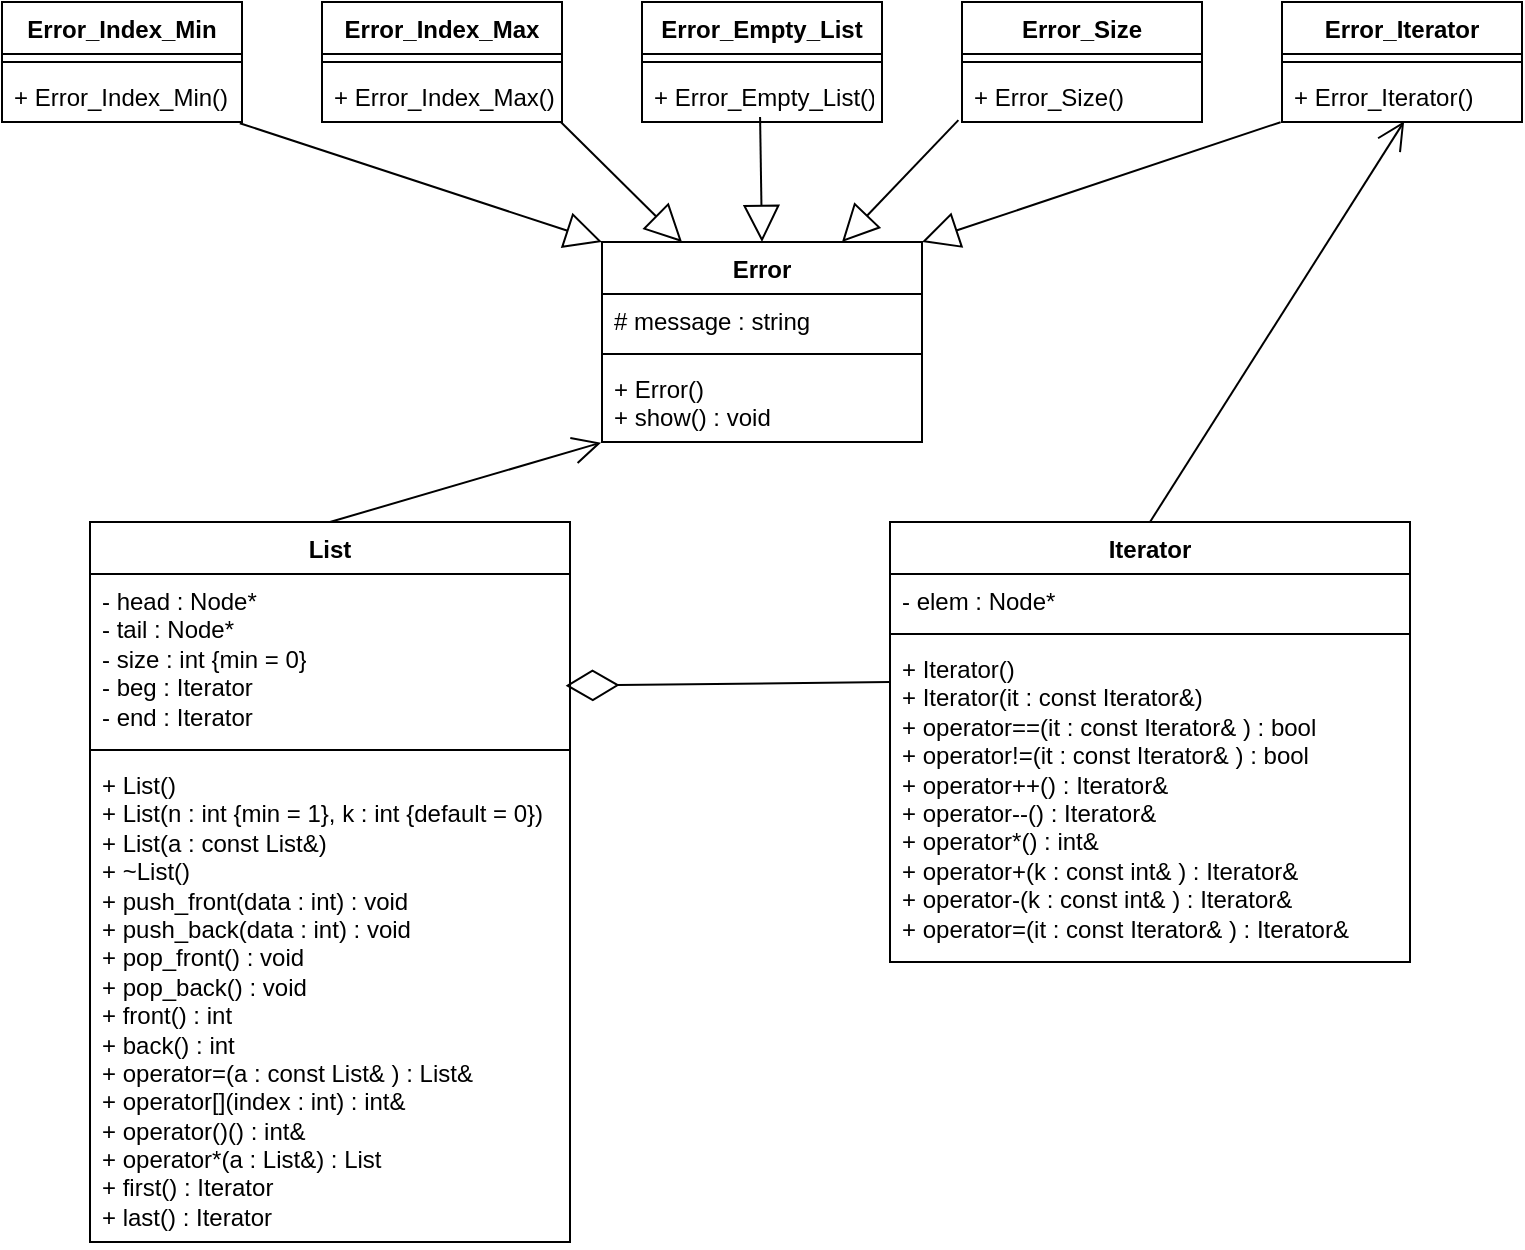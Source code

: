 <mxfile version="25.0.2">
  <diagram name="Страница — 1" id="dSZCCgW8zkwgxmxaP_kM">
    <mxGraphModel dx="1358" dy="755" grid="1" gridSize="10" guides="1" tooltips="1" connect="1" arrows="1" fold="1" page="1" pageScale="1" pageWidth="827" pageHeight="1169" math="0" shadow="0">
      <root>
        <mxCell id="0" />
        <mxCell id="1" parent="0" />
        <mxCell id="auWL-O40ZifiZ3hDGWOw-1" value="List" style="swimlane;fontStyle=1;align=center;verticalAlign=top;childLayout=stackLayout;horizontal=1;startSize=26;horizontalStack=0;resizeParent=1;resizeParentMax=0;resizeLast=0;collapsible=1;marginBottom=0;whiteSpace=wrap;html=1;" parent="1" vertex="1">
          <mxGeometry x="84" y="680" width="240" height="360" as="geometry" />
        </mxCell>
        <mxCell id="auWL-O40ZifiZ3hDGWOw-2" value="&lt;div&gt;- head :&amp;nbsp;&lt;span style=&quot;background-color: initial;&quot;&gt;Node*&lt;/span&gt;&lt;span style=&quot;background-color: initial;&quot;&gt;&amp;nbsp;&lt;/span&gt;&lt;/div&gt;&lt;div&gt;- tail :&amp;nbsp;&lt;span style=&quot;background-color: initial;&quot;&gt;Node*&amp;nbsp;&lt;/span&gt;&lt;/div&gt;&lt;div&gt;- size :&amp;nbsp;&lt;span style=&quot;background-color: initial;&quot;&gt;int&lt;/span&gt;&lt;span style=&quot;background-color: initial;&quot;&gt;&amp;nbsp;&lt;/span&gt;&lt;span style=&quot;background-color: initial;&quot;&gt;{min = 0}&lt;/span&gt;&lt;/div&gt;&lt;div&gt;- beg :&amp;nbsp;&lt;span style=&quot;background-color: initial;&quot;&gt;Iterator&lt;/span&gt;&lt;span style=&quot;background-color: initial;&quot;&gt;&amp;nbsp;&lt;/span&gt;&lt;/div&gt;&lt;div&gt;- end :&amp;nbsp;&lt;span style=&quot;background-color: initial;&quot;&gt;Iterator&lt;/span&gt;&lt;span style=&quot;background-color: initial;&quot;&gt;&amp;nbsp;&lt;/span&gt;&lt;/div&gt;" style="text;strokeColor=none;fillColor=none;align=left;verticalAlign=top;spacingLeft=4;spacingRight=4;overflow=hidden;rotatable=0;points=[[0,0.5],[1,0.5]];portConstraint=eastwest;whiteSpace=wrap;html=1;" parent="auWL-O40ZifiZ3hDGWOw-1" vertex="1">
          <mxGeometry y="26" width="240" height="84" as="geometry" />
        </mxCell>
        <mxCell id="auWL-O40ZifiZ3hDGWOw-3" value="" style="line;strokeWidth=1;fillColor=none;align=left;verticalAlign=middle;spacingTop=-1;spacingLeft=3;spacingRight=3;rotatable=0;labelPosition=right;points=[];portConstraint=eastwest;strokeColor=inherit;" parent="auWL-O40ZifiZ3hDGWOw-1" vertex="1">
          <mxGeometry y="110" width="240" height="8" as="geometry" />
        </mxCell>
        <mxCell id="auWL-O40ZifiZ3hDGWOw-4" value="&lt;div&gt;+ List()&lt;/div&gt;&lt;div&gt;+ List(n :&amp;nbsp;&lt;span style=&quot;background-color: initial;&quot;&gt;int&lt;/span&gt;&lt;span style=&quot;background-color: initial;&quot;&gt;&amp;nbsp;{min = 1}&lt;/span&gt;&lt;span style=&quot;background-color: initial;&quot;&gt;, k :&amp;nbsp;&lt;/span&gt;&lt;span style=&quot;background-color: initial;&quot;&gt;int&lt;/span&gt;&lt;span style=&quot;background-color: initial;&quot;&gt;&amp;nbsp;{default = 0}&lt;/span&gt;&lt;span style=&quot;background-color: initial;&quot;&gt;)&lt;/span&gt;&lt;/div&gt;&lt;div&gt;+ List(a :&amp;nbsp;&lt;span style=&quot;background-color: initial;&quot;&gt;const List&amp;amp;&lt;/span&gt;&lt;span style=&quot;background-color: initial;&quot;&gt;)&lt;/span&gt;&lt;/div&gt;&lt;div&gt;+ ~List()&lt;/div&gt;&lt;div&gt;+ push_front(data :&amp;nbsp;&lt;span style=&quot;background-color: initial;&quot;&gt;int&lt;/span&gt;&lt;span style=&quot;background-color: initial;&quot;&gt;) :&amp;nbsp;&lt;/span&gt;&lt;span style=&quot;background-color: initial;&quot;&gt;void&lt;/span&gt;&lt;span style=&quot;background-color: initial;&quot;&gt;&amp;nbsp;&lt;/span&gt;&lt;/div&gt;&lt;div&gt;+ push_back(data :&amp;nbsp;&lt;span style=&quot;background-color: initial;&quot;&gt;int&lt;/span&gt;&lt;span style=&quot;background-color: initial;&quot;&gt;) :&amp;nbsp;&lt;/span&gt;&lt;span style=&quot;background-color: initial;&quot;&gt;void&lt;/span&gt;&lt;span style=&quot;background-color: initial;&quot;&gt;&amp;nbsp;&lt;/span&gt;&lt;/div&gt;&lt;div&gt;+ pop_front() :&amp;nbsp;&lt;span style=&quot;background-color: initial;&quot;&gt;void&lt;/span&gt;&lt;span style=&quot;background-color: initial;&quot;&gt;&amp;nbsp;&lt;/span&gt;&lt;/div&gt;&lt;div&gt;+ pop_back() :&amp;nbsp;&lt;span style=&quot;background-color: initial;&quot;&gt;void&lt;/span&gt;&lt;span style=&quot;background-color: initial;&quot;&gt;&amp;nbsp;&lt;/span&gt;&lt;/div&gt;&lt;div&gt;+ front() :&amp;nbsp;&lt;span style=&quot;background-color: initial;&quot;&gt;int&lt;/span&gt;&lt;/div&gt;&lt;div&gt;+ back() :&amp;nbsp;&lt;span style=&quot;background-color: initial;&quot;&gt;int&lt;/span&gt;&lt;span style=&quot;background-color: initial;&quot;&gt;&amp;nbsp;&lt;/span&gt;&lt;/div&gt;&lt;div&gt;+ operator=(a :&amp;nbsp;&lt;span style=&quot;background-color: initial;&quot;&gt;const List&amp;amp;&lt;/span&gt;&lt;span style=&quot;background-color: initial;&quot;&gt;&amp;nbsp;&lt;/span&gt;&lt;span style=&quot;background-color: initial;&quot;&gt;) :&amp;nbsp;&lt;/span&gt;&lt;span style=&quot;background-color: initial;&quot;&gt;List&amp;amp;&lt;/span&gt;&lt;span style=&quot;background-color: initial;&quot;&gt;&amp;nbsp;&lt;/span&gt;&lt;/div&gt;&lt;div&gt;+ operator[](index :&amp;nbsp;&lt;span style=&quot;background-color: initial;&quot;&gt;int&lt;/span&gt;&lt;span style=&quot;background-color: initial;&quot;&gt;) :&amp;nbsp;&lt;/span&gt;&lt;span style=&quot;background-color: initial;&quot;&gt;int&amp;amp;&lt;/span&gt;&lt;span style=&quot;background-color: initial;&quot;&gt;&amp;nbsp;&lt;/span&gt;&lt;/div&gt;&lt;div&gt;+ operator()() :&amp;nbsp;&lt;span style=&quot;background-color: initial;&quot;&gt;int&amp;amp;&lt;/span&gt;&lt;span style=&quot;background-color: initial;&quot;&gt;&amp;nbsp;&lt;/span&gt;&lt;/div&gt;&lt;div&gt;+ operator*(a :&amp;nbsp;&lt;span style=&quot;background-color: initial;&quot;&gt;List&amp;amp;&lt;/span&gt;&lt;span style=&quot;background-color: initial;&quot;&gt;) :&amp;nbsp;&lt;/span&gt;&lt;span style=&quot;background-color: initial;&quot;&gt;List&lt;/span&gt;&lt;span style=&quot;background-color: initial;&quot;&gt;&amp;nbsp;&lt;/span&gt;&lt;/div&gt;&lt;div&gt;+ first() :&amp;nbsp;&lt;span style=&quot;background-color: initial;&quot;&gt;Iterator&lt;/span&gt;&lt;span style=&quot;background-color: initial;&quot;&gt;&amp;nbsp;&lt;/span&gt;&lt;/div&gt;&lt;div&gt;+ last() :&amp;nbsp;&lt;span style=&quot;background-color: initial;&quot;&gt;Iterator&lt;/span&gt;&lt;span style=&quot;background-color: initial;&quot;&gt;&amp;nbsp;&lt;/span&gt;&lt;/div&gt;" style="text;strokeColor=none;fillColor=none;align=left;verticalAlign=top;spacingLeft=4;spacingRight=4;overflow=hidden;rotatable=0;points=[[0,0.5],[1,0.5]];portConstraint=eastwest;whiteSpace=wrap;html=1;" parent="auWL-O40ZifiZ3hDGWOw-1" vertex="1">
          <mxGeometry y="118" width="240" height="242" as="geometry" />
        </mxCell>
        <mxCell id="auWL-O40ZifiZ3hDGWOw-5" value="Iterator" style="swimlane;fontStyle=1;align=center;verticalAlign=top;childLayout=stackLayout;horizontal=1;startSize=26;horizontalStack=0;resizeParent=1;resizeParentMax=0;resizeLast=0;collapsible=1;marginBottom=0;whiteSpace=wrap;html=1;" parent="1" vertex="1">
          <mxGeometry x="484" y="680" width="260" height="220" as="geometry" />
        </mxCell>
        <mxCell id="auWL-O40ZifiZ3hDGWOw-6" value="- elem : Node*" style="text;strokeColor=none;fillColor=none;align=left;verticalAlign=top;spacingLeft=4;spacingRight=4;overflow=hidden;rotatable=0;points=[[0,0.5],[1,0.5]];portConstraint=eastwest;whiteSpace=wrap;html=1;" parent="auWL-O40ZifiZ3hDGWOw-5" vertex="1">
          <mxGeometry y="26" width="260" height="26" as="geometry" />
        </mxCell>
        <mxCell id="auWL-O40ZifiZ3hDGWOw-7" value="" style="line;strokeWidth=1;fillColor=none;align=left;verticalAlign=middle;spacingTop=-1;spacingLeft=3;spacingRight=3;rotatable=0;labelPosition=right;points=[];portConstraint=eastwest;strokeColor=inherit;" parent="auWL-O40ZifiZ3hDGWOw-5" vertex="1">
          <mxGeometry y="52" width="260" height="8" as="geometry" />
        </mxCell>
        <mxCell id="auWL-O40ZifiZ3hDGWOw-8" value="+&amp;nbsp;Iterator()&lt;div&gt;+&amp;nbsp;Iterator(it :&amp;nbsp;&lt;span style=&quot;background-color: initial;&quot;&gt;const Iterator&amp;amp;&lt;/span&gt;&lt;span style=&quot;background-color: initial;&quot;&gt;)&lt;/span&gt;&lt;/div&gt;&lt;div&gt;&lt;span style=&quot;background-color: initial;&quot;&gt;+ operator==(it :&amp;nbsp;&lt;/span&gt;&lt;span style=&quot;background-color: initial;&quot;&gt;const Iterator&amp;amp;&lt;/span&gt;&lt;span style=&quot;background-color: initial;&quot;&gt;&amp;nbsp;&lt;/span&gt;&lt;span style=&quot;background-color: initial;&quot;&gt;) :&amp;nbsp;&lt;/span&gt;&lt;span style=&quot;background-color: initial;&quot;&gt;bool&lt;/span&gt;&lt;/div&gt;&lt;div&gt;&lt;span style=&quot;background-color: initial;&quot;&gt;+&amp;nbsp;&lt;/span&gt;&lt;span style=&quot;background-color: initial;&quot;&gt;operator!=(it :&amp;nbsp;&lt;/span&gt;&lt;span style=&quot;background-color: initial;&quot;&gt;const Iterator&amp;amp;&lt;/span&gt;&lt;span style=&quot;background-color: initial;&quot;&gt;&amp;nbsp;&lt;/span&gt;&lt;span style=&quot;background-color: initial;&quot;&gt;) :&amp;nbsp;&lt;/span&gt;&lt;span style=&quot;background-color: initial;&quot;&gt;bool&lt;/span&gt;&lt;/div&gt;&lt;div&gt;&lt;span style=&quot;background-color: initial;&quot;&gt;+ operator++()&lt;/span&gt;&lt;span style=&quot;background-color: initial;&quot;&gt;&amp;nbsp;:&amp;nbsp;&lt;/span&gt;&lt;span style=&quot;background-color: initial;&quot;&gt;Iterator&amp;amp;&lt;/span&gt;&lt;span style=&quot;background-color: initial;&quot;&gt;&amp;nbsp;&lt;/span&gt;&lt;/div&gt;&lt;div&gt;&lt;span style=&quot;background-color: initial;&quot;&gt;+&amp;nbsp;&lt;/span&gt;&lt;span style=&quot;background-color: initial;&quot;&gt;operator--()&lt;/span&gt;&lt;span style=&quot;background-color: initial;&quot;&gt;&amp;nbsp;:&amp;nbsp;&lt;/span&gt;&lt;span style=&quot;background-color: initial;&quot;&gt;Iterator&amp;amp;&lt;/span&gt;&lt;span style=&quot;background-color: initial;&quot;&gt;&amp;nbsp;&lt;/span&gt;&lt;/div&gt;&lt;div&gt;&lt;span style=&quot;background-color: initial;&quot;&gt;+&amp;nbsp;&lt;/span&gt;&lt;span style=&quot;background-color: initial;&quot;&gt;operator*() :&amp;nbsp;&lt;/span&gt;&lt;span style=&quot;background-color: initial;&quot;&gt;int&amp;amp;&lt;/span&gt;&lt;/div&gt;&lt;div&gt;&lt;span style=&quot;background-color: initial;&quot;&gt;+ operator+(k :&amp;nbsp;&lt;/span&gt;&lt;span style=&quot;background-color: initial;&quot;&gt;const int&amp;amp;&lt;/span&gt;&lt;span style=&quot;background-color: initial;&quot;&gt;&amp;nbsp;&lt;/span&gt;&lt;span style=&quot;background-color: initial;&quot;&gt;) :&amp;nbsp;&lt;/span&gt;&lt;span style=&quot;background-color: initial;&quot;&gt;Iterator&amp;amp;&lt;/span&gt;&lt;/div&gt;&lt;div&gt;&lt;span style=&quot;background-color: initial;&quot;&gt;+ operator-(k :&amp;nbsp;&lt;/span&gt;&lt;span style=&quot;background-color: initial;&quot;&gt;const int&amp;amp;&lt;/span&gt;&lt;span style=&quot;background-color: initial;&quot;&gt;&amp;nbsp;&lt;/span&gt;&lt;span style=&quot;background-color: initial;&quot;&gt;)&lt;/span&gt;&lt;span style=&quot;background-color: initial;&quot;&gt;&amp;nbsp;:&amp;nbsp;&lt;/span&gt;&lt;span style=&quot;background-color: initial;&quot;&gt;Iterator&amp;amp;&lt;/span&gt;&lt;/div&gt;&lt;div&gt;&lt;span style=&quot;background-color: initial;&quot;&gt;+&amp;nbsp;&lt;/span&gt;&lt;span style=&quot;background-color: initial;&quot;&gt;operator=(it :&amp;nbsp;&lt;/span&gt;&lt;span style=&quot;background-color: initial;&quot;&gt;const Iterator&amp;amp;&lt;/span&gt;&lt;span style=&quot;background-color: initial;&quot;&gt;&amp;nbsp;&lt;/span&gt;&lt;span style=&quot;background-color: initial;&quot;&gt;) :&amp;nbsp;&lt;/span&gt;&lt;span style=&quot;background-color: initial;&quot;&gt;Iterator&amp;amp;&lt;/span&gt;&lt;span style=&quot;background-color: initial;&quot;&gt;&amp;nbsp;&lt;/span&gt;&lt;span style=&quot;background-color: initial;&quot;&gt;&amp;nbsp;&lt;/span&gt;&lt;/div&gt;" style="text;strokeColor=none;fillColor=none;align=left;verticalAlign=top;spacingLeft=4;spacingRight=4;overflow=hidden;rotatable=0;points=[[0,0.5],[1,0.5]];portConstraint=eastwest;whiteSpace=wrap;html=1;" parent="auWL-O40ZifiZ3hDGWOw-5" vertex="1">
          <mxGeometry y="60" width="260" height="160" as="geometry" />
        </mxCell>
        <mxCell id="auWL-O40ZifiZ3hDGWOw-9" value="" style="endArrow=diamondThin;endFill=0;endSize=24;html=1;rounded=0;entryX=0.991;entryY=0.665;entryDx=0;entryDy=0;entryPerimeter=0;" parent="1" target="auWL-O40ZifiZ3hDGWOw-2" edge="1">
          <mxGeometry width="160" relative="1" as="geometry">
            <mxPoint x="484" y="760" as="sourcePoint" />
            <mxPoint x="324" y="758" as="targetPoint" />
          </mxGeometry>
        </mxCell>
        <mxCell id="auWL-O40ZifiZ3hDGWOw-10" value="Error" style="swimlane;fontStyle=1;align=center;verticalAlign=top;childLayout=stackLayout;horizontal=1;startSize=26;horizontalStack=0;resizeParent=1;resizeParentMax=0;resizeLast=0;collapsible=1;marginBottom=0;whiteSpace=wrap;html=1;" parent="1" vertex="1">
          <mxGeometry x="340" y="540" width="160" height="100" as="geometry" />
        </mxCell>
        <mxCell id="auWL-O40ZifiZ3hDGWOw-11" value="# message : string" style="text;strokeColor=none;fillColor=none;align=left;verticalAlign=top;spacingLeft=4;spacingRight=4;overflow=hidden;rotatable=0;points=[[0,0.5],[1,0.5]];portConstraint=eastwest;whiteSpace=wrap;html=1;" parent="auWL-O40ZifiZ3hDGWOw-10" vertex="1">
          <mxGeometry y="26" width="160" height="26" as="geometry" />
        </mxCell>
        <mxCell id="auWL-O40ZifiZ3hDGWOw-12" value="" style="line;strokeWidth=1;fillColor=none;align=left;verticalAlign=middle;spacingTop=-1;spacingLeft=3;spacingRight=3;rotatable=0;labelPosition=right;points=[];portConstraint=eastwest;strokeColor=inherit;" parent="auWL-O40ZifiZ3hDGWOw-10" vertex="1">
          <mxGeometry y="52" width="160" height="8" as="geometry" />
        </mxCell>
        <mxCell id="auWL-O40ZifiZ3hDGWOw-13" value="+ Error()&lt;div&gt;+ show() :&amp;nbsp;&lt;span style=&quot;background-color: initial;&quot;&gt;void&lt;/span&gt;&lt;br&gt;&lt;/div&gt;" style="text;strokeColor=none;fillColor=none;align=left;verticalAlign=top;spacingLeft=4;spacingRight=4;overflow=hidden;rotatable=0;points=[[0,0.5],[1,0.5]];portConstraint=eastwest;whiteSpace=wrap;html=1;" parent="auWL-O40ZifiZ3hDGWOw-10" vertex="1">
          <mxGeometry y="60" width="160" height="40" as="geometry" />
        </mxCell>
        <mxCell id="auWL-O40ZifiZ3hDGWOw-14" value="Error_Index_Min" style="swimlane;fontStyle=1;align=center;verticalAlign=top;childLayout=stackLayout;horizontal=1;startSize=26;horizontalStack=0;resizeParent=1;resizeParentMax=0;resizeLast=0;collapsible=1;marginBottom=0;whiteSpace=wrap;html=1;" parent="1" vertex="1">
          <mxGeometry x="40" y="420" width="120" height="60" as="geometry" />
        </mxCell>
        <mxCell id="auWL-O40ZifiZ3hDGWOw-16" value="" style="line;strokeWidth=1;fillColor=none;align=left;verticalAlign=middle;spacingTop=-1;spacingLeft=3;spacingRight=3;rotatable=0;labelPosition=right;points=[];portConstraint=eastwest;strokeColor=inherit;" parent="auWL-O40ZifiZ3hDGWOw-14" vertex="1">
          <mxGeometry y="26" width="120" height="8" as="geometry" />
        </mxCell>
        <mxCell id="auWL-O40ZifiZ3hDGWOw-17" value="+&amp;nbsp;Error_Index_Min()" style="text;strokeColor=none;fillColor=none;align=left;verticalAlign=top;spacingLeft=4;spacingRight=4;overflow=hidden;rotatable=0;points=[[0,0.5],[1,0.5]];portConstraint=eastwest;whiteSpace=wrap;html=1;" parent="auWL-O40ZifiZ3hDGWOw-14" vertex="1">
          <mxGeometry y="34" width="120" height="26" as="geometry" />
        </mxCell>
        <mxCell id="auWL-O40ZifiZ3hDGWOw-18" value="Error_Index_Max" style="swimlane;fontStyle=1;align=center;verticalAlign=top;childLayout=stackLayout;horizontal=1;startSize=26;horizontalStack=0;resizeParent=1;resizeParentMax=0;resizeLast=0;collapsible=1;marginBottom=0;whiteSpace=wrap;html=1;" parent="1" vertex="1">
          <mxGeometry x="200" y="420" width="120" height="60" as="geometry" />
        </mxCell>
        <mxCell id="auWL-O40ZifiZ3hDGWOw-19" value="" style="line;strokeWidth=1;fillColor=none;align=left;verticalAlign=middle;spacingTop=-1;spacingLeft=3;spacingRight=3;rotatable=0;labelPosition=right;points=[];portConstraint=eastwest;strokeColor=inherit;" parent="auWL-O40ZifiZ3hDGWOw-18" vertex="1">
          <mxGeometry y="26" width="120" height="8" as="geometry" />
        </mxCell>
        <mxCell id="auWL-O40ZifiZ3hDGWOw-20" value="+&amp;nbsp;Error_Index_Max()" style="text;strokeColor=none;fillColor=none;align=left;verticalAlign=top;spacingLeft=4;spacingRight=4;overflow=hidden;rotatable=0;points=[[0,0.5],[1,0.5]];portConstraint=eastwest;whiteSpace=wrap;html=1;" parent="auWL-O40ZifiZ3hDGWOw-18" vertex="1">
          <mxGeometry y="34" width="120" height="26" as="geometry" />
        </mxCell>
        <mxCell id="auWL-O40ZifiZ3hDGWOw-21" value="Error_Empty_List" style="swimlane;fontStyle=1;align=center;verticalAlign=top;childLayout=stackLayout;horizontal=1;startSize=26;horizontalStack=0;resizeParent=1;resizeParentMax=0;resizeLast=0;collapsible=1;marginBottom=0;whiteSpace=wrap;html=1;" parent="1" vertex="1">
          <mxGeometry x="360" y="420" width="120" height="60" as="geometry" />
        </mxCell>
        <mxCell id="auWL-O40ZifiZ3hDGWOw-22" value="" style="line;strokeWidth=1;fillColor=none;align=left;verticalAlign=middle;spacingTop=-1;spacingLeft=3;spacingRight=3;rotatable=0;labelPosition=right;points=[];portConstraint=eastwest;strokeColor=inherit;" parent="auWL-O40ZifiZ3hDGWOw-21" vertex="1">
          <mxGeometry y="26" width="120" height="8" as="geometry" />
        </mxCell>
        <mxCell id="auWL-O40ZifiZ3hDGWOw-23" value="+&amp;nbsp;Error_Empty_List()" style="text;strokeColor=none;fillColor=none;align=left;verticalAlign=top;spacingLeft=4;spacingRight=4;overflow=hidden;rotatable=0;points=[[0,0.5],[1,0.5]];portConstraint=eastwest;whiteSpace=wrap;html=1;" parent="auWL-O40ZifiZ3hDGWOw-21" vertex="1">
          <mxGeometry y="34" width="120" height="26" as="geometry" />
        </mxCell>
        <mxCell id="auWL-O40ZifiZ3hDGWOw-24" value="Error_Size" style="swimlane;fontStyle=1;align=center;verticalAlign=top;childLayout=stackLayout;horizontal=1;startSize=26;horizontalStack=0;resizeParent=1;resizeParentMax=0;resizeLast=0;collapsible=1;marginBottom=0;whiteSpace=wrap;html=1;" parent="1" vertex="1">
          <mxGeometry x="520" y="420" width="120" height="60" as="geometry" />
        </mxCell>
        <mxCell id="auWL-O40ZifiZ3hDGWOw-25" value="" style="line;strokeWidth=1;fillColor=none;align=left;verticalAlign=middle;spacingTop=-1;spacingLeft=3;spacingRight=3;rotatable=0;labelPosition=right;points=[];portConstraint=eastwest;strokeColor=inherit;" parent="auWL-O40ZifiZ3hDGWOw-24" vertex="1">
          <mxGeometry y="26" width="120" height="8" as="geometry" />
        </mxCell>
        <mxCell id="auWL-O40ZifiZ3hDGWOw-26" value="+&amp;nbsp;Error_Size()" style="text;strokeColor=none;fillColor=none;align=left;verticalAlign=top;spacingLeft=4;spacingRight=4;overflow=hidden;rotatable=0;points=[[0,0.5],[1,0.5]];portConstraint=eastwest;whiteSpace=wrap;html=1;" parent="auWL-O40ZifiZ3hDGWOw-24" vertex="1">
          <mxGeometry y="34" width="120" height="26" as="geometry" />
        </mxCell>
        <mxCell id="auWL-O40ZifiZ3hDGWOw-27" value="Error_Iterator" style="swimlane;fontStyle=1;align=center;verticalAlign=top;childLayout=stackLayout;horizontal=1;startSize=26;horizontalStack=0;resizeParent=1;resizeParentMax=0;resizeLast=0;collapsible=1;marginBottom=0;whiteSpace=wrap;html=1;" parent="1" vertex="1">
          <mxGeometry x="680" y="420" width="120" height="60" as="geometry" />
        </mxCell>
        <mxCell id="auWL-O40ZifiZ3hDGWOw-28" value="" style="line;strokeWidth=1;fillColor=none;align=left;verticalAlign=middle;spacingTop=-1;spacingLeft=3;spacingRight=3;rotatable=0;labelPosition=right;points=[];portConstraint=eastwest;strokeColor=inherit;" parent="auWL-O40ZifiZ3hDGWOw-27" vertex="1">
          <mxGeometry y="26" width="120" height="8" as="geometry" />
        </mxCell>
        <mxCell id="auWL-O40ZifiZ3hDGWOw-29" value="+&amp;nbsp;Error_Iterator()" style="text;strokeColor=none;fillColor=none;align=left;verticalAlign=top;spacingLeft=4;spacingRight=4;overflow=hidden;rotatable=0;points=[[0,0.5],[1,0.5]];portConstraint=eastwest;whiteSpace=wrap;html=1;" parent="auWL-O40ZifiZ3hDGWOw-27" vertex="1">
          <mxGeometry y="34" width="120" height="26" as="geometry" />
        </mxCell>
        <mxCell id="auWL-O40ZifiZ3hDGWOw-30" value="" style="endArrow=block;endSize=16;endFill=0;html=1;rounded=0;exitX=0.991;exitY=1.024;exitDx=0;exitDy=0;exitPerimeter=0;entryX=0;entryY=0;entryDx=0;entryDy=0;" parent="1" source="auWL-O40ZifiZ3hDGWOw-17" target="auWL-O40ZifiZ3hDGWOw-10" edge="1">
          <mxGeometry width="160" relative="1" as="geometry">
            <mxPoint x="60" y="540" as="sourcePoint" />
            <mxPoint x="220" y="540" as="targetPoint" />
          </mxGeometry>
        </mxCell>
        <mxCell id="auWL-O40ZifiZ3hDGWOw-31" value="" style="endArrow=block;endSize=16;endFill=0;html=1;rounded=0;exitX=0.996;exitY=1.004;exitDx=0;exitDy=0;exitPerimeter=0;entryX=0.25;entryY=0;entryDx=0;entryDy=0;" parent="1" source="auWL-O40ZifiZ3hDGWOw-20" target="auWL-O40ZifiZ3hDGWOw-10" edge="1">
          <mxGeometry width="160" relative="1" as="geometry">
            <mxPoint x="169" y="491" as="sourcePoint" />
            <mxPoint x="330" y="530" as="targetPoint" />
          </mxGeometry>
        </mxCell>
        <mxCell id="auWL-O40ZifiZ3hDGWOw-32" value="" style="endArrow=block;endSize=16;endFill=0;html=1;rounded=0;entryX=0.5;entryY=0;entryDx=0;entryDy=0;exitX=0.492;exitY=0.904;exitDx=0;exitDy=0;exitPerimeter=0;" parent="1" source="auWL-O40ZifiZ3hDGWOw-23" target="auWL-O40ZifiZ3hDGWOw-10" edge="1">
          <mxGeometry width="160" relative="1" as="geometry">
            <mxPoint x="400" y="480" as="sourcePoint" />
            <mxPoint x="440" y="520" as="targetPoint" />
          </mxGeometry>
        </mxCell>
        <mxCell id="auWL-O40ZifiZ3hDGWOw-33" value="" style="endArrow=block;endSize=16;endFill=0;html=1;rounded=0;entryX=0.75;entryY=0;entryDx=0;entryDy=0;exitX=-0.015;exitY=0.964;exitDx=0;exitDy=0;exitPerimeter=0;" parent="1" source="auWL-O40ZifiZ3hDGWOw-26" target="auWL-O40ZifiZ3hDGWOw-10" edge="1">
          <mxGeometry width="160" relative="1" as="geometry">
            <mxPoint x="500" y="490" as="sourcePoint" />
            <mxPoint x="501" y="530" as="targetPoint" />
          </mxGeometry>
        </mxCell>
        <mxCell id="auWL-O40ZifiZ3hDGWOw-34" value="" style="endArrow=block;endSize=16;endFill=0;html=1;rounded=0;entryX=1;entryY=0;entryDx=0;entryDy=0;exitX=-0.006;exitY=1.004;exitDx=0;exitDy=0;exitPerimeter=0;" parent="1" source="auWL-O40ZifiZ3hDGWOw-29" target="auWL-O40ZifiZ3hDGWOw-10" edge="1">
          <mxGeometry width="160" relative="1" as="geometry">
            <mxPoint x="640" y="500" as="sourcePoint" />
            <mxPoint x="562" y="541" as="targetPoint" />
          </mxGeometry>
        </mxCell>
        <mxCell id="auWL-O40ZifiZ3hDGWOw-35" value="" style="endArrow=open;endFill=1;endSize=12;html=1;rounded=0;exitX=0.5;exitY=0;exitDx=0;exitDy=0;entryX=-0.003;entryY=1.008;entryDx=0;entryDy=0;entryPerimeter=0;" parent="1" source="auWL-O40ZifiZ3hDGWOw-1" target="auWL-O40ZifiZ3hDGWOw-13" edge="1">
          <mxGeometry width="160" relative="1" as="geometry">
            <mxPoint x="190" y="640" as="sourcePoint" />
            <mxPoint x="350" y="640" as="targetPoint" />
          </mxGeometry>
        </mxCell>
        <mxCell id="auWL-O40ZifiZ3hDGWOw-36" value="" style="endArrow=open;endFill=1;endSize=12;html=1;rounded=0;exitX=0.5;exitY=0;exitDx=0;exitDy=0;entryX=0.509;entryY=0.988;entryDx=0;entryDy=0;entryPerimeter=0;" parent="1" source="auWL-O40ZifiZ3hDGWOw-5" target="auWL-O40ZifiZ3hDGWOw-29" edge="1">
          <mxGeometry width="160" relative="1" as="geometry">
            <mxPoint x="595" y="680" as="sourcePoint" />
            <mxPoint x="640" y="610" as="targetPoint" />
          </mxGeometry>
        </mxCell>
      </root>
    </mxGraphModel>
  </diagram>
</mxfile>
